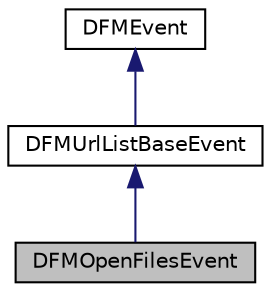 digraph "DFMOpenFilesEvent"
{
  edge [fontname="Helvetica",fontsize="10",labelfontname="Helvetica",labelfontsize="10"];
  node [fontname="Helvetica",fontsize="10",shape=record];
  Node4 [label="DFMOpenFilesEvent",height=0.2,width=0.4,color="black", fillcolor="grey75", style="filled", fontcolor="black"];
  Node5 -> Node4 [dir="back",color="midnightblue",fontsize="10",style="solid",fontname="Helvetica"];
  Node5 [label="DFMUrlListBaseEvent",height=0.2,width=0.4,color="black", fillcolor="white", style="filled",URL="$class_d_f_m_url_list_base_event.html"];
  Node6 -> Node5 [dir="back",color="midnightblue",fontsize="10",style="solid",fontname="Helvetica"];
  Node6 [label="DFMEvent",height=0.2,width=0.4,color="black", fillcolor="white", style="filled",URL="$class_d_f_m_event.html"];
}
